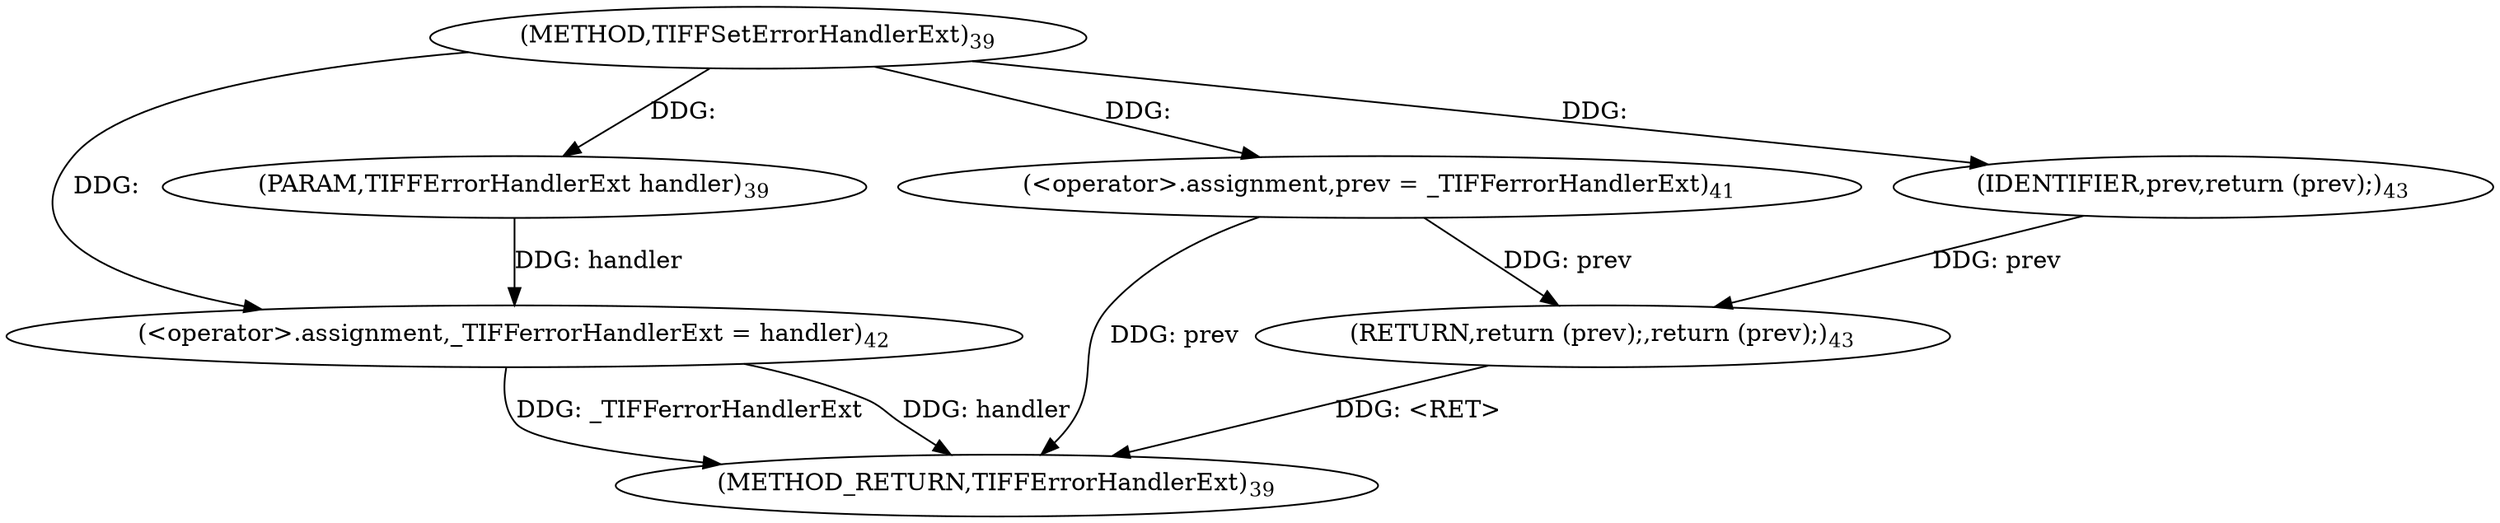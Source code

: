 digraph "TIFFSetErrorHandlerExt" {  
"10659" [label = <(METHOD,TIFFSetErrorHandlerExt)<SUB>39</SUB>> ]
"10671" [label = <(METHOD_RETURN,TIFFErrorHandlerExt)<SUB>39</SUB>> ]
"10660" [label = <(PARAM,TIFFErrorHandlerExt handler)<SUB>39</SUB>> ]
"10663" [label = <(&lt;operator&gt;.assignment,prev = _TIFFerrorHandlerExt)<SUB>41</SUB>> ]
"10666" [label = <(&lt;operator&gt;.assignment,_TIFFerrorHandlerExt = handler)<SUB>42</SUB>> ]
"10669" [label = <(RETURN,return (prev);,return (prev);)<SUB>43</SUB>> ]
"10670" [label = <(IDENTIFIER,prev,return (prev);)<SUB>43</SUB>> ]
  "10669" -> "10671"  [ label = "DDG: &lt;RET&gt;"] 
  "10663" -> "10671"  [ label = "DDG: prev"] 
  "10666" -> "10671"  [ label = "DDG: _TIFFerrorHandlerExt"] 
  "10666" -> "10671"  [ label = "DDG: handler"] 
  "10659" -> "10660"  [ label = "DDG: "] 
  "10659" -> "10663"  [ label = "DDG: "] 
  "10660" -> "10666"  [ label = "DDG: handler"] 
  "10659" -> "10666"  [ label = "DDG: "] 
  "10670" -> "10669"  [ label = "DDG: prev"] 
  "10663" -> "10669"  [ label = "DDG: prev"] 
  "10659" -> "10670"  [ label = "DDG: "] 
}
